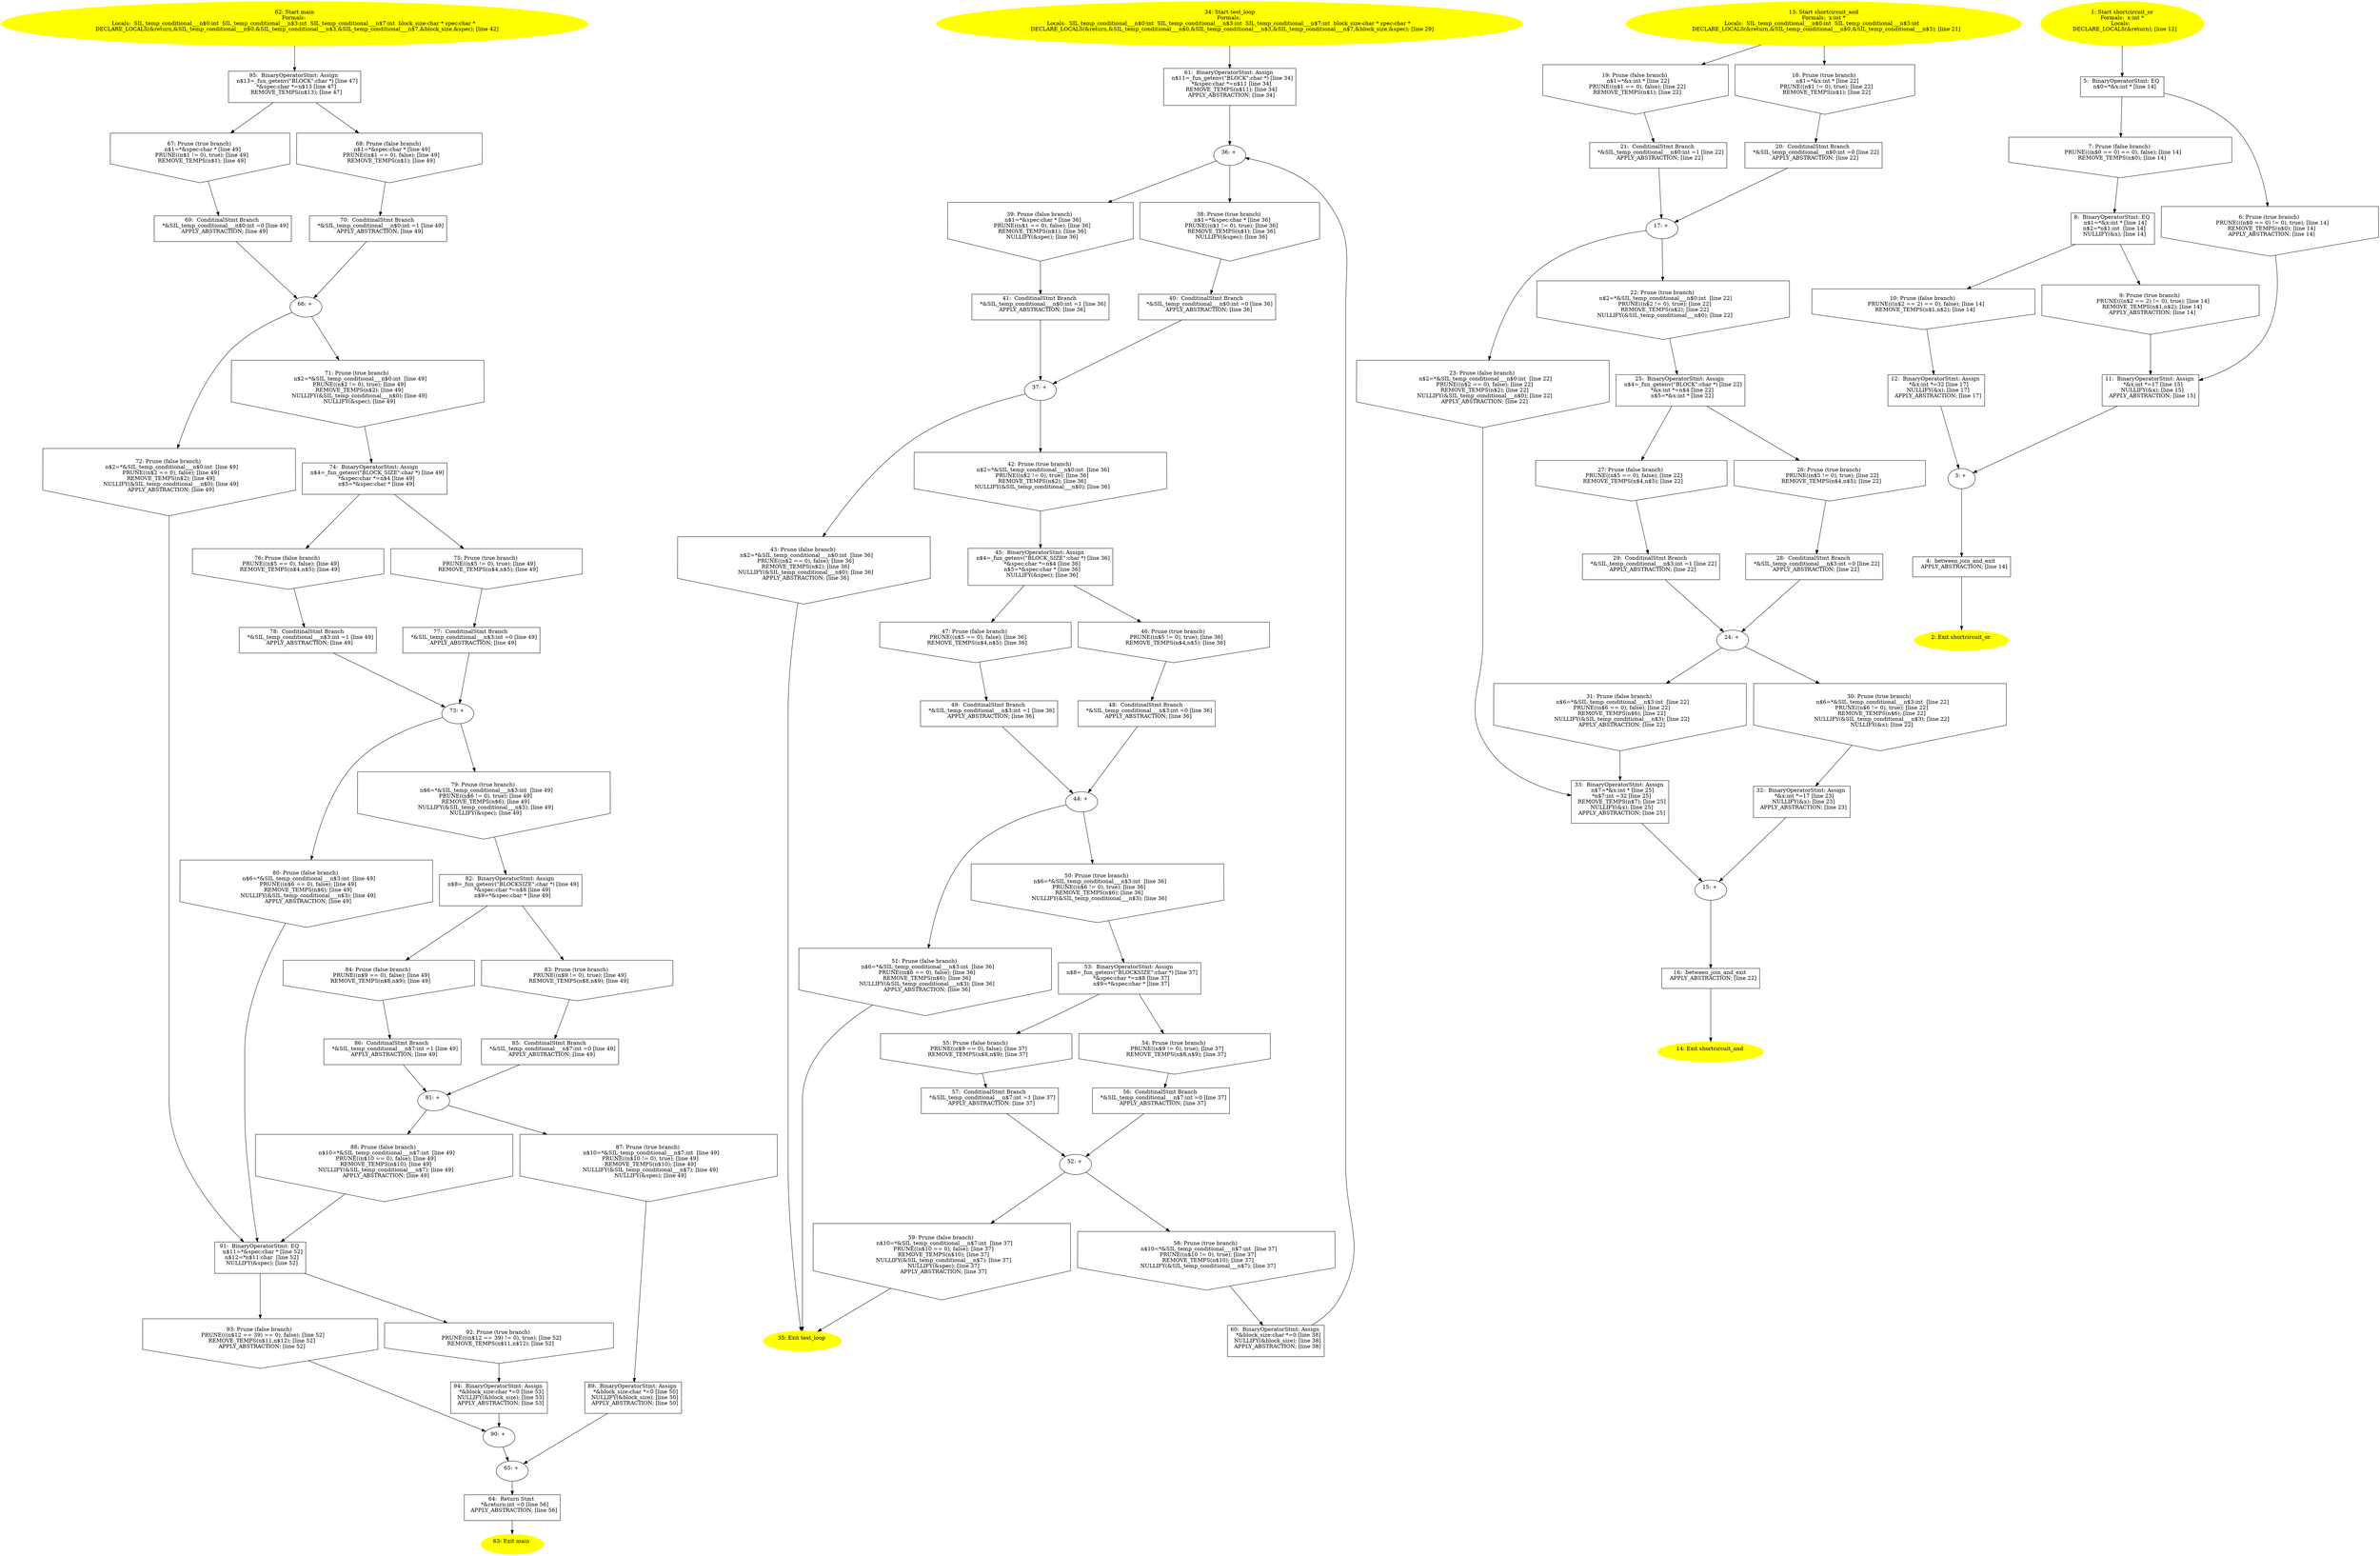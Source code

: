 digraph iCFG {
95 [label="95:  BinaryOperatorStmt: Assign \n   n$13=_fun_getenv(\"BLOCK\":char *) [line 47]\n  *&spec:char *=n$13 [line 47]\n  REMOVE_TEMPS(n$13); [line 47]\n " shape="box"]
	

	 95 -> 67 ;
	 95 -> 68 ;
94 [label="94:  BinaryOperatorStmt: Assign \n   *&block_size:char *=0 [line 53]\n  NULLIFY(&block_size); [line 53]\n  APPLY_ABSTRACTION; [line 53]\n " shape="box"]
	

	 94 -> 90 ;
93 [label="93: Prune (false branch) \n   PRUNE(((n$12 == 39) == 0), false); [line 52]\n  REMOVE_TEMPS(n$11,n$12); [line 52]\n  APPLY_ABSTRACTION; [line 52]\n " shape="invhouse"]
	

	 93 -> 90 ;
92 [label="92: Prune (true branch) \n   PRUNE(((n$12 == 39) != 0), true); [line 52]\n  REMOVE_TEMPS(n$11,n$12); [line 52]\n " shape="invhouse"]
	

	 92 -> 94 ;
91 [label="91:  BinaryOperatorStmt: EQ \n   n$11=*&spec:char * [line 52]\n  n$12=*n$11:char  [line 52]\n  NULLIFY(&spec); [line 52]\n " shape="box"]
	

	 91 -> 92 ;
	 91 -> 93 ;
90 [label="90: + \n  " ]
	

	 90 -> 65 ;
89 [label="89:  BinaryOperatorStmt: Assign \n   *&block_size:char *=0 [line 50]\n  NULLIFY(&block_size); [line 50]\n  APPLY_ABSTRACTION; [line 50]\n " shape="box"]
	

	 89 -> 65 ;
88 [label="88: Prune (false branch) \n   n$10=*&SIL_temp_conditional___n$7:int  [line 49]\n  PRUNE((n$10 == 0), false); [line 49]\n  REMOVE_TEMPS(n$10); [line 49]\n  NULLIFY(&SIL_temp_conditional___n$7); [line 49]\n  APPLY_ABSTRACTION; [line 49]\n " shape="invhouse"]
	

	 88 -> 91 ;
87 [label="87: Prune (true branch) \n   n$10=*&SIL_temp_conditional___n$7:int  [line 49]\n  PRUNE((n$10 != 0), true); [line 49]\n  REMOVE_TEMPS(n$10); [line 49]\n  NULLIFY(&SIL_temp_conditional___n$7); [line 49]\n  NULLIFY(&spec); [line 49]\n " shape="invhouse"]
	

	 87 -> 89 ;
86 [label="86:  ConditinalStmt Branch \n   *&SIL_temp_conditional___n$7:int =1 [line 49]\n  APPLY_ABSTRACTION; [line 49]\n " shape="box"]
	

	 86 -> 81 ;
85 [label="85:  ConditinalStmt Branch \n   *&SIL_temp_conditional___n$7:int =0 [line 49]\n  APPLY_ABSTRACTION; [line 49]\n " shape="box"]
	

	 85 -> 81 ;
84 [label="84: Prune (false branch) \n   PRUNE((n$9 == 0), false); [line 49]\n  REMOVE_TEMPS(n$8,n$9); [line 49]\n " shape="invhouse"]
	

	 84 -> 86 ;
83 [label="83: Prune (true branch) \n   PRUNE((n$9 != 0), true); [line 49]\n  REMOVE_TEMPS(n$8,n$9); [line 49]\n " shape="invhouse"]
	

	 83 -> 85 ;
82 [label="82:  BinaryOperatorStmt: Assign \n   n$8=_fun_getenv(\"BLOCKSIZE\":char *) [line 49]\n  *&spec:char *=n$8 [line 49]\n  n$9=*&spec:char * [line 49]\n " shape="box"]
	

	 82 -> 83 ;
	 82 -> 84 ;
81 [label="81: + \n  " ]
	

	 81 -> 87 ;
	 81 -> 88 ;
80 [label="80: Prune (false branch) \n   n$6=*&SIL_temp_conditional___n$3:int  [line 49]\n  PRUNE((n$6 == 0), false); [line 49]\n  REMOVE_TEMPS(n$6); [line 49]\n  NULLIFY(&SIL_temp_conditional___n$3); [line 49]\n  APPLY_ABSTRACTION; [line 49]\n " shape="invhouse"]
	

	 80 -> 91 ;
79 [label="79: Prune (true branch) \n   n$6=*&SIL_temp_conditional___n$3:int  [line 49]\n  PRUNE((n$6 != 0), true); [line 49]\n  REMOVE_TEMPS(n$6); [line 49]\n  NULLIFY(&SIL_temp_conditional___n$3); [line 49]\n  NULLIFY(&spec); [line 49]\n " shape="invhouse"]
	

	 79 -> 82 ;
78 [label="78:  ConditinalStmt Branch \n   *&SIL_temp_conditional___n$3:int =1 [line 49]\n  APPLY_ABSTRACTION; [line 49]\n " shape="box"]
	

	 78 -> 73 ;
77 [label="77:  ConditinalStmt Branch \n   *&SIL_temp_conditional___n$3:int =0 [line 49]\n  APPLY_ABSTRACTION; [line 49]\n " shape="box"]
	

	 77 -> 73 ;
76 [label="76: Prune (false branch) \n   PRUNE((n$5 == 0), false); [line 49]\n  REMOVE_TEMPS(n$4,n$5); [line 49]\n " shape="invhouse"]
	

	 76 -> 78 ;
75 [label="75: Prune (true branch) \n   PRUNE((n$5 != 0), true); [line 49]\n  REMOVE_TEMPS(n$4,n$5); [line 49]\n " shape="invhouse"]
	

	 75 -> 77 ;
74 [label="74:  BinaryOperatorStmt: Assign \n   n$4=_fun_getenv(\"BLOCK_SIZE\":char *) [line 49]\n  *&spec:char *=n$4 [line 49]\n  n$5=*&spec:char * [line 49]\n " shape="box"]
	

	 74 -> 75 ;
	 74 -> 76 ;
73 [label="73: + \n  " ]
	

	 73 -> 79 ;
	 73 -> 80 ;
72 [label="72: Prune (false branch) \n   n$2=*&SIL_temp_conditional___n$0:int  [line 49]\n  PRUNE((n$2 == 0), false); [line 49]\n  REMOVE_TEMPS(n$2); [line 49]\n  NULLIFY(&SIL_temp_conditional___n$0); [line 49]\n  APPLY_ABSTRACTION; [line 49]\n " shape="invhouse"]
	

	 72 -> 91 ;
71 [label="71: Prune (true branch) \n   n$2=*&SIL_temp_conditional___n$0:int  [line 49]\n  PRUNE((n$2 != 0), true); [line 49]\n  REMOVE_TEMPS(n$2); [line 49]\n  NULLIFY(&SIL_temp_conditional___n$0); [line 49]\n  NULLIFY(&spec); [line 49]\n " shape="invhouse"]
	

	 71 -> 74 ;
70 [label="70:  ConditinalStmt Branch \n   *&SIL_temp_conditional___n$0:int =1 [line 49]\n  APPLY_ABSTRACTION; [line 49]\n " shape="box"]
	

	 70 -> 66 ;
69 [label="69:  ConditinalStmt Branch \n   *&SIL_temp_conditional___n$0:int =0 [line 49]\n  APPLY_ABSTRACTION; [line 49]\n " shape="box"]
	

	 69 -> 66 ;
68 [label="68: Prune (false branch) \n   n$1=*&spec:char * [line 49]\n  PRUNE((n$1 == 0), false); [line 49]\n  REMOVE_TEMPS(n$1); [line 49]\n " shape="invhouse"]
	

	 68 -> 70 ;
67 [label="67: Prune (true branch) \n   n$1=*&spec:char * [line 49]\n  PRUNE((n$1 != 0), true); [line 49]\n  REMOVE_TEMPS(n$1); [line 49]\n " shape="invhouse"]
	

	 67 -> 69 ;
66 [label="66: + \n  " ]
	

	 66 -> 71 ;
	 66 -> 72 ;
65 [label="65: + \n  " ]
	

	 65 -> 64 ;
64 [label="64:  Return Stmt \n   *&return:int =0 [line 56]\n  APPLY_ABSTRACTION; [line 56]\n " shape="box"]
	

	 64 -> 63 ;
63 [label="63: Exit main \n  " color=yellow style=filled]
	

62 [label="62: Start main\nFormals: \nLocals:  SIL_temp_conditional___n$0:int  SIL_temp_conditional___n$3:int  SIL_temp_conditional___n$7:int  block_size:char * spec:char * \n   DECLARE_LOCALS(&return,&SIL_temp_conditional___n$0,&SIL_temp_conditional___n$3,&SIL_temp_conditional___n$7,&block_size,&spec); [line 42]\n " color=yellow style=filled]
	

	 62 -> 95 ;
61 [label="61:  BinaryOperatorStmt: Assign \n   n$11=_fun_getenv(\"BLOCK\":char *) [line 34]\n  *&spec:char *=n$11 [line 34]\n  REMOVE_TEMPS(n$11); [line 34]\n  APPLY_ABSTRACTION; [line 34]\n " shape="box"]
	

	 61 -> 36 ;
60 [label="60:  BinaryOperatorStmt: Assign \n   *&block_size:char *=0 [line 38]\n  NULLIFY(&block_size); [line 38]\n  APPLY_ABSTRACTION; [line 38]\n " shape="box"]
	

	 60 -> 36 ;
59 [label="59: Prune (false branch) \n   n$10=*&SIL_temp_conditional___n$7:int  [line 37]\n  PRUNE((n$10 == 0), false); [line 37]\n  REMOVE_TEMPS(n$10); [line 37]\n  NULLIFY(&SIL_temp_conditional___n$7); [line 37]\n  NULLIFY(&spec); [line 37]\n  APPLY_ABSTRACTION; [line 37]\n " shape="invhouse"]
	

	 59 -> 35 ;
58 [label="58: Prune (true branch) \n   n$10=*&SIL_temp_conditional___n$7:int  [line 37]\n  PRUNE((n$10 != 0), true); [line 37]\n  REMOVE_TEMPS(n$10); [line 37]\n  NULLIFY(&SIL_temp_conditional___n$7); [line 37]\n " shape="invhouse"]
	

	 58 -> 60 ;
57 [label="57:  ConditinalStmt Branch \n   *&SIL_temp_conditional___n$7:int =1 [line 37]\n  APPLY_ABSTRACTION; [line 37]\n " shape="box"]
	

	 57 -> 52 ;
56 [label="56:  ConditinalStmt Branch \n   *&SIL_temp_conditional___n$7:int =0 [line 37]\n  APPLY_ABSTRACTION; [line 37]\n " shape="box"]
	

	 56 -> 52 ;
55 [label="55: Prune (false branch) \n   PRUNE((n$9 == 0), false); [line 37]\n  REMOVE_TEMPS(n$8,n$9); [line 37]\n " shape="invhouse"]
	

	 55 -> 57 ;
54 [label="54: Prune (true branch) \n   PRUNE((n$9 != 0), true); [line 37]\n  REMOVE_TEMPS(n$8,n$9); [line 37]\n " shape="invhouse"]
	

	 54 -> 56 ;
53 [label="53:  BinaryOperatorStmt: Assign \n   n$8=_fun_getenv(\"BLOCKSIZE\":char *) [line 37]\n  *&spec:char *=n$8 [line 37]\n  n$9=*&spec:char * [line 37]\n " shape="box"]
	

	 53 -> 54 ;
	 53 -> 55 ;
52 [label="52: + \n  " ]
	

	 52 -> 58 ;
	 52 -> 59 ;
51 [label="51: Prune (false branch) \n   n$6=*&SIL_temp_conditional___n$3:int  [line 36]\n  PRUNE((n$6 == 0), false); [line 36]\n  REMOVE_TEMPS(n$6); [line 36]\n  NULLIFY(&SIL_temp_conditional___n$3); [line 36]\n  APPLY_ABSTRACTION; [line 36]\n " shape="invhouse"]
	

	 51 -> 35 ;
50 [label="50: Prune (true branch) \n   n$6=*&SIL_temp_conditional___n$3:int  [line 36]\n  PRUNE((n$6 != 0), true); [line 36]\n  REMOVE_TEMPS(n$6); [line 36]\n  NULLIFY(&SIL_temp_conditional___n$3); [line 36]\n " shape="invhouse"]
	

	 50 -> 53 ;
49 [label="49:  ConditinalStmt Branch \n   *&SIL_temp_conditional___n$3:int =1 [line 36]\n  APPLY_ABSTRACTION; [line 36]\n " shape="box"]
	

	 49 -> 44 ;
48 [label="48:  ConditinalStmt Branch \n   *&SIL_temp_conditional___n$3:int =0 [line 36]\n  APPLY_ABSTRACTION; [line 36]\n " shape="box"]
	

	 48 -> 44 ;
47 [label="47: Prune (false branch) \n   PRUNE((n$5 == 0), false); [line 36]\n  REMOVE_TEMPS(n$4,n$5); [line 36]\n " shape="invhouse"]
	

	 47 -> 49 ;
46 [label="46: Prune (true branch) \n   PRUNE((n$5 != 0), true); [line 36]\n  REMOVE_TEMPS(n$4,n$5); [line 36]\n " shape="invhouse"]
	

	 46 -> 48 ;
45 [label="45:  BinaryOperatorStmt: Assign \n   n$4=_fun_getenv(\"BLOCK_SIZE\":char *) [line 36]\n  *&spec:char *=n$4 [line 36]\n  n$5=*&spec:char * [line 36]\n  NULLIFY(&spec); [line 36]\n " shape="box"]
	

	 45 -> 46 ;
	 45 -> 47 ;
44 [label="44: + \n  " ]
	

	 44 -> 50 ;
	 44 -> 51 ;
43 [label="43: Prune (false branch) \n   n$2=*&SIL_temp_conditional___n$0:int  [line 36]\n  PRUNE((n$2 == 0), false); [line 36]\n  REMOVE_TEMPS(n$2); [line 36]\n  NULLIFY(&SIL_temp_conditional___n$0); [line 36]\n  APPLY_ABSTRACTION; [line 36]\n " shape="invhouse"]
	

	 43 -> 35 ;
42 [label="42: Prune (true branch) \n   n$2=*&SIL_temp_conditional___n$0:int  [line 36]\n  PRUNE((n$2 != 0), true); [line 36]\n  REMOVE_TEMPS(n$2); [line 36]\n  NULLIFY(&SIL_temp_conditional___n$0); [line 36]\n " shape="invhouse"]
	

	 42 -> 45 ;
41 [label="41:  ConditinalStmt Branch \n   *&SIL_temp_conditional___n$0:int =1 [line 36]\n  APPLY_ABSTRACTION; [line 36]\n " shape="box"]
	

	 41 -> 37 ;
40 [label="40:  ConditinalStmt Branch \n   *&SIL_temp_conditional___n$0:int =0 [line 36]\n  APPLY_ABSTRACTION; [line 36]\n " shape="box"]
	

	 40 -> 37 ;
39 [label="39: Prune (false branch) \n   n$1=*&spec:char * [line 36]\n  PRUNE((n$1 == 0), false); [line 36]\n  REMOVE_TEMPS(n$1); [line 36]\n  NULLIFY(&spec); [line 36]\n " shape="invhouse"]
	

	 39 -> 41 ;
38 [label="38: Prune (true branch) \n   n$1=*&spec:char * [line 36]\n  PRUNE((n$1 != 0), true); [line 36]\n  REMOVE_TEMPS(n$1); [line 36]\n  NULLIFY(&spec); [line 36]\n " shape="invhouse"]
	

	 38 -> 40 ;
37 [label="37: + \n  " ]
	

	 37 -> 42 ;
	 37 -> 43 ;
36 [label="36: + \n  " ]
	

	 36 -> 38 ;
	 36 -> 39 ;
35 [label="35: Exit test_loop \n  " color=yellow style=filled]
	

34 [label="34: Start test_loop\nFormals: \nLocals:  SIL_temp_conditional___n$0:int  SIL_temp_conditional___n$3:int  SIL_temp_conditional___n$7:int  block_size:char * spec:char * \n   DECLARE_LOCALS(&return,&SIL_temp_conditional___n$0,&SIL_temp_conditional___n$3,&SIL_temp_conditional___n$7,&block_size,&spec); [line 29]\n " color=yellow style=filled]
	

	 34 -> 61 ;
33 [label="33:  BinaryOperatorStmt: Assign \n   n$7=*&x:int * [line 25]\n  *n$7:int =32 [line 25]\n  REMOVE_TEMPS(n$7); [line 25]\n  NULLIFY(&x); [line 25]\n  APPLY_ABSTRACTION; [line 25]\n " shape="box"]
	

	 33 -> 15 ;
32 [label="32:  BinaryOperatorStmt: Assign \n   *&x:int *=17 [line 23]\n  NULLIFY(&x); [line 23]\n  APPLY_ABSTRACTION; [line 23]\n " shape="box"]
	

	 32 -> 15 ;
31 [label="31: Prune (false branch) \n   n$6=*&SIL_temp_conditional___n$3:int  [line 22]\n  PRUNE((n$6 == 0), false); [line 22]\n  REMOVE_TEMPS(n$6); [line 22]\n  NULLIFY(&SIL_temp_conditional___n$3); [line 22]\n  APPLY_ABSTRACTION; [line 22]\n " shape="invhouse"]
	

	 31 -> 33 ;
30 [label="30: Prune (true branch) \n   n$6=*&SIL_temp_conditional___n$3:int  [line 22]\n  PRUNE((n$6 != 0), true); [line 22]\n  REMOVE_TEMPS(n$6); [line 22]\n  NULLIFY(&SIL_temp_conditional___n$3); [line 22]\n  NULLIFY(&x); [line 22]\n " shape="invhouse"]
	

	 30 -> 32 ;
29 [label="29:  ConditinalStmt Branch \n   *&SIL_temp_conditional___n$3:int =1 [line 22]\n  APPLY_ABSTRACTION; [line 22]\n " shape="box"]
	

	 29 -> 24 ;
28 [label="28:  ConditinalStmt Branch \n   *&SIL_temp_conditional___n$3:int =0 [line 22]\n  APPLY_ABSTRACTION; [line 22]\n " shape="box"]
	

	 28 -> 24 ;
27 [label="27: Prune (false branch) \n   PRUNE((n$5 == 0), false); [line 22]\n  REMOVE_TEMPS(n$4,n$5); [line 22]\n " shape="invhouse"]
	

	 27 -> 29 ;
26 [label="26: Prune (true branch) \n   PRUNE((n$5 != 0), true); [line 22]\n  REMOVE_TEMPS(n$4,n$5); [line 22]\n " shape="invhouse"]
	

	 26 -> 28 ;
25 [label="25:  BinaryOperatorStmt: Assign \n   n$4=_fun_getenv(\"BLOCK\":char *) [line 22]\n  *&x:int *=n$4 [line 22]\n  n$5=*&x:int * [line 22]\n " shape="box"]
	

	 25 -> 26 ;
	 25 -> 27 ;
24 [label="24: + \n  " ]
	

	 24 -> 30 ;
	 24 -> 31 ;
23 [label="23: Prune (false branch) \n   n$2=*&SIL_temp_conditional___n$0:int  [line 22]\n  PRUNE((n$2 == 0), false); [line 22]\n  REMOVE_TEMPS(n$2); [line 22]\n  NULLIFY(&SIL_temp_conditional___n$0); [line 22]\n  APPLY_ABSTRACTION; [line 22]\n " shape="invhouse"]
	

	 23 -> 33 ;
22 [label="22: Prune (true branch) \n   n$2=*&SIL_temp_conditional___n$0:int  [line 22]\n  PRUNE((n$2 != 0), true); [line 22]\n  REMOVE_TEMPS(n$2); [line 22]\n  NULLIFY(&SIL_temp_conditional___n$0); [line 22]\n " shape="invhouse"]
	

	 22 -> 25 ;
21 [label="21:  ConditinalStmt Branch \n   *&SIL_temp_conditional___n$0:int =1 [line 22]\n  APPLY_ABSTRACTION; [line 22]\n " shape="box"]
	

	 21 -> 17 ;
20 [label="20:  ConditinalStmt Branch \n   *&SIL_temp_conditional___n$0:int =0 [line 22]\n  APPLY_ABSTRACTION; [line 22]\n " shape="box"]
	

	 20 -> 17 ;
19 [label="19: Prune (false branch) \n   n$1=*&x:int * [line 22]\n  PRUNE((n$1 == 0), false); [line 22]\n  REMOVE_TEMPS(n$1); [line 22]\n " shape="invhouse"]
	

	 19 -> 21 ;
18 [label="18: Prune (true branch) \n   n$1=*&x:int * [line 22]\n  PRUNE((n$1 != 0), true); [line 22]\n  REMOVE_TEMPS(n$1); [line 22]\n " shape="invhouse"]
	

	 18 -> 20 ;
17 [label="17: + \n  " ]
	

	 17 -> 22 ;
	 17 -> 23 ;
16 [label="16:  between_join_and_exit \n   APPLY_ABSTRACTION; [line 22]\n " shape="box"]
	

	 16 -> 14 ;
15 [label="15: + \n  " ]
	

	 15 -> 16 ;
14 [label="14: Exit shortcircuit_and \n  " color=yellow style=filled]
	

13 [label="13: Start shortcircuit_and\nFormals:  x:int *\nLocals:  SIL_temp_conditional___n$0:int  SIL_temp_conditional___n$3:int  \n   DECLARE_LOCALS(&return,&SIL_temp_conditional___n$0,&SIL_temp_conditional___n$3); [line 21]\n " color=yellow style=filled]
	

	 13 -> 18 ;
	 13 -> 19 ;
12 [label="12:  BinaryOperatorStmt: Assign \n   *&x:int *=32 [line 17]\n  NULLIFY(&x); [line 17]\n  APPLY_ABSTRACTION; [line 17]\n " shape="box"]
	

	 12 -> 3 ;
11 [label="11:  BinaryOperatorStmt: Assign \n   *&x:int *=17 [line 15]\n  NULLIFY(&x); [line 15]\n  APPLY_ABSTRACTION; [line 15]\n " shape="box"]
	

	 11 -> 3 ;
10 [label="10: Prune (false branch) \n   PRUNE(((n$2 == 2) == 0), false); [line 14]\n  REMOVE_TEMPS(n$1,n$2); [line 14]\n " shape="invhouse"]
	

	 10 -> 12 ;
9 [label="9: Prune (true branch) \n   PRUNE(((n$2 == 2) != 0), true); [line 14]\n  REMOVE_TEMPS(n$1,n$2); [line 14]\n  APPLY_ABSTRACTION; [line 14]\n " shape="invhouse"]
	

	 9 -> 11 ;
8 [label="8:  BinaryOperatorStmt: EQ \n   n$1=*&x:int * [line 14]\n  n$2=*n$1:int  [line 14]\n  NULLIFY(&x); [line 14]\n " shape="box"]
	

	 8 -> 9 ;
	 8 -> 10 ;
7 [label="7: Prune (false branch) \n   PRUNE(((n$0 == 0) == 0), false); [line 14]\n  REMOVE_TEMPS(n$0); [line 14]\n " shape="invhouse"]
	

	 7 -> 8 ;
6 [label="6: Prune (true branch) \n   PRUNE(((n$0 == 0) != 0), true); [line 14]\n  REMOVE_TEMPS(n$0); [line 14]\n  APPLY_ABSTRACTION; [line 14]\n " shape="invhouse"]
	

	 6 -> 11 ;
5 [label="5:  BinaryOperatorStmt: EQ \n   n$0=*&x:int * [line 14]\n " shape="box"]
	

	 5 -> 6 ;
	 5 -> 7 ;
4 [label="4:  between_join_and_exit \n   APPLY_ABSTRACTION; [line 14]\n " shape="box"]
	

	 4 -> 2 ;
3 [label="3: + \n  " ]
	

	 3 -> 4 ;
2 [label="2: Exit shortcircuit_or \n  " color=yellow style=filled]
	

1 [label="1: Start shortcircuit_or\nFormals:  x:int *\nLocals:  \n   DECLARE_LOCALS(&return); [line 12]\n " color=yellow style=filled]
	

	 1 -> 5 ;
}
